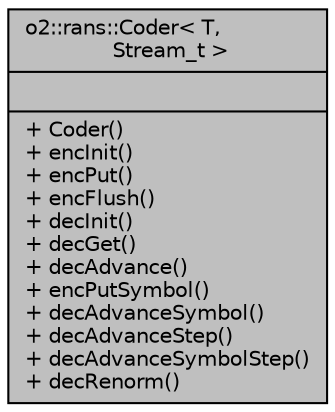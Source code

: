 digraph "o2::rans::Coder&lt; T, Stream_t &gt;"
{
 // INTERACTIVE_SVG=YES
  bgcolor="transparent";
  edge [fontname="Helvetica",fontsize="10",labelfontname="Helvetica",labelfontsize="10"];
  node [fontname="Helvetica",fontsize="10",shape=record];
  Node1 [label="{o2::rans::Coder\< T,\l Stream_t \>\n||+ Coder()\l+ encInit()\l+ encPut()\l+ encFlush()\l+ decInit()\l+ decGet()\l+ decAdvance()\l+ encPutSymbol()\l+ decAdvanceSymbol()\l+ decAdvanceStep()\l+ decAdvanceSymbolStep()\l+ decRenorm()\l}",height=0.2,width=0.4,color="black", fillcolor="grey75", style="filled", fontcolor="black"];
}
